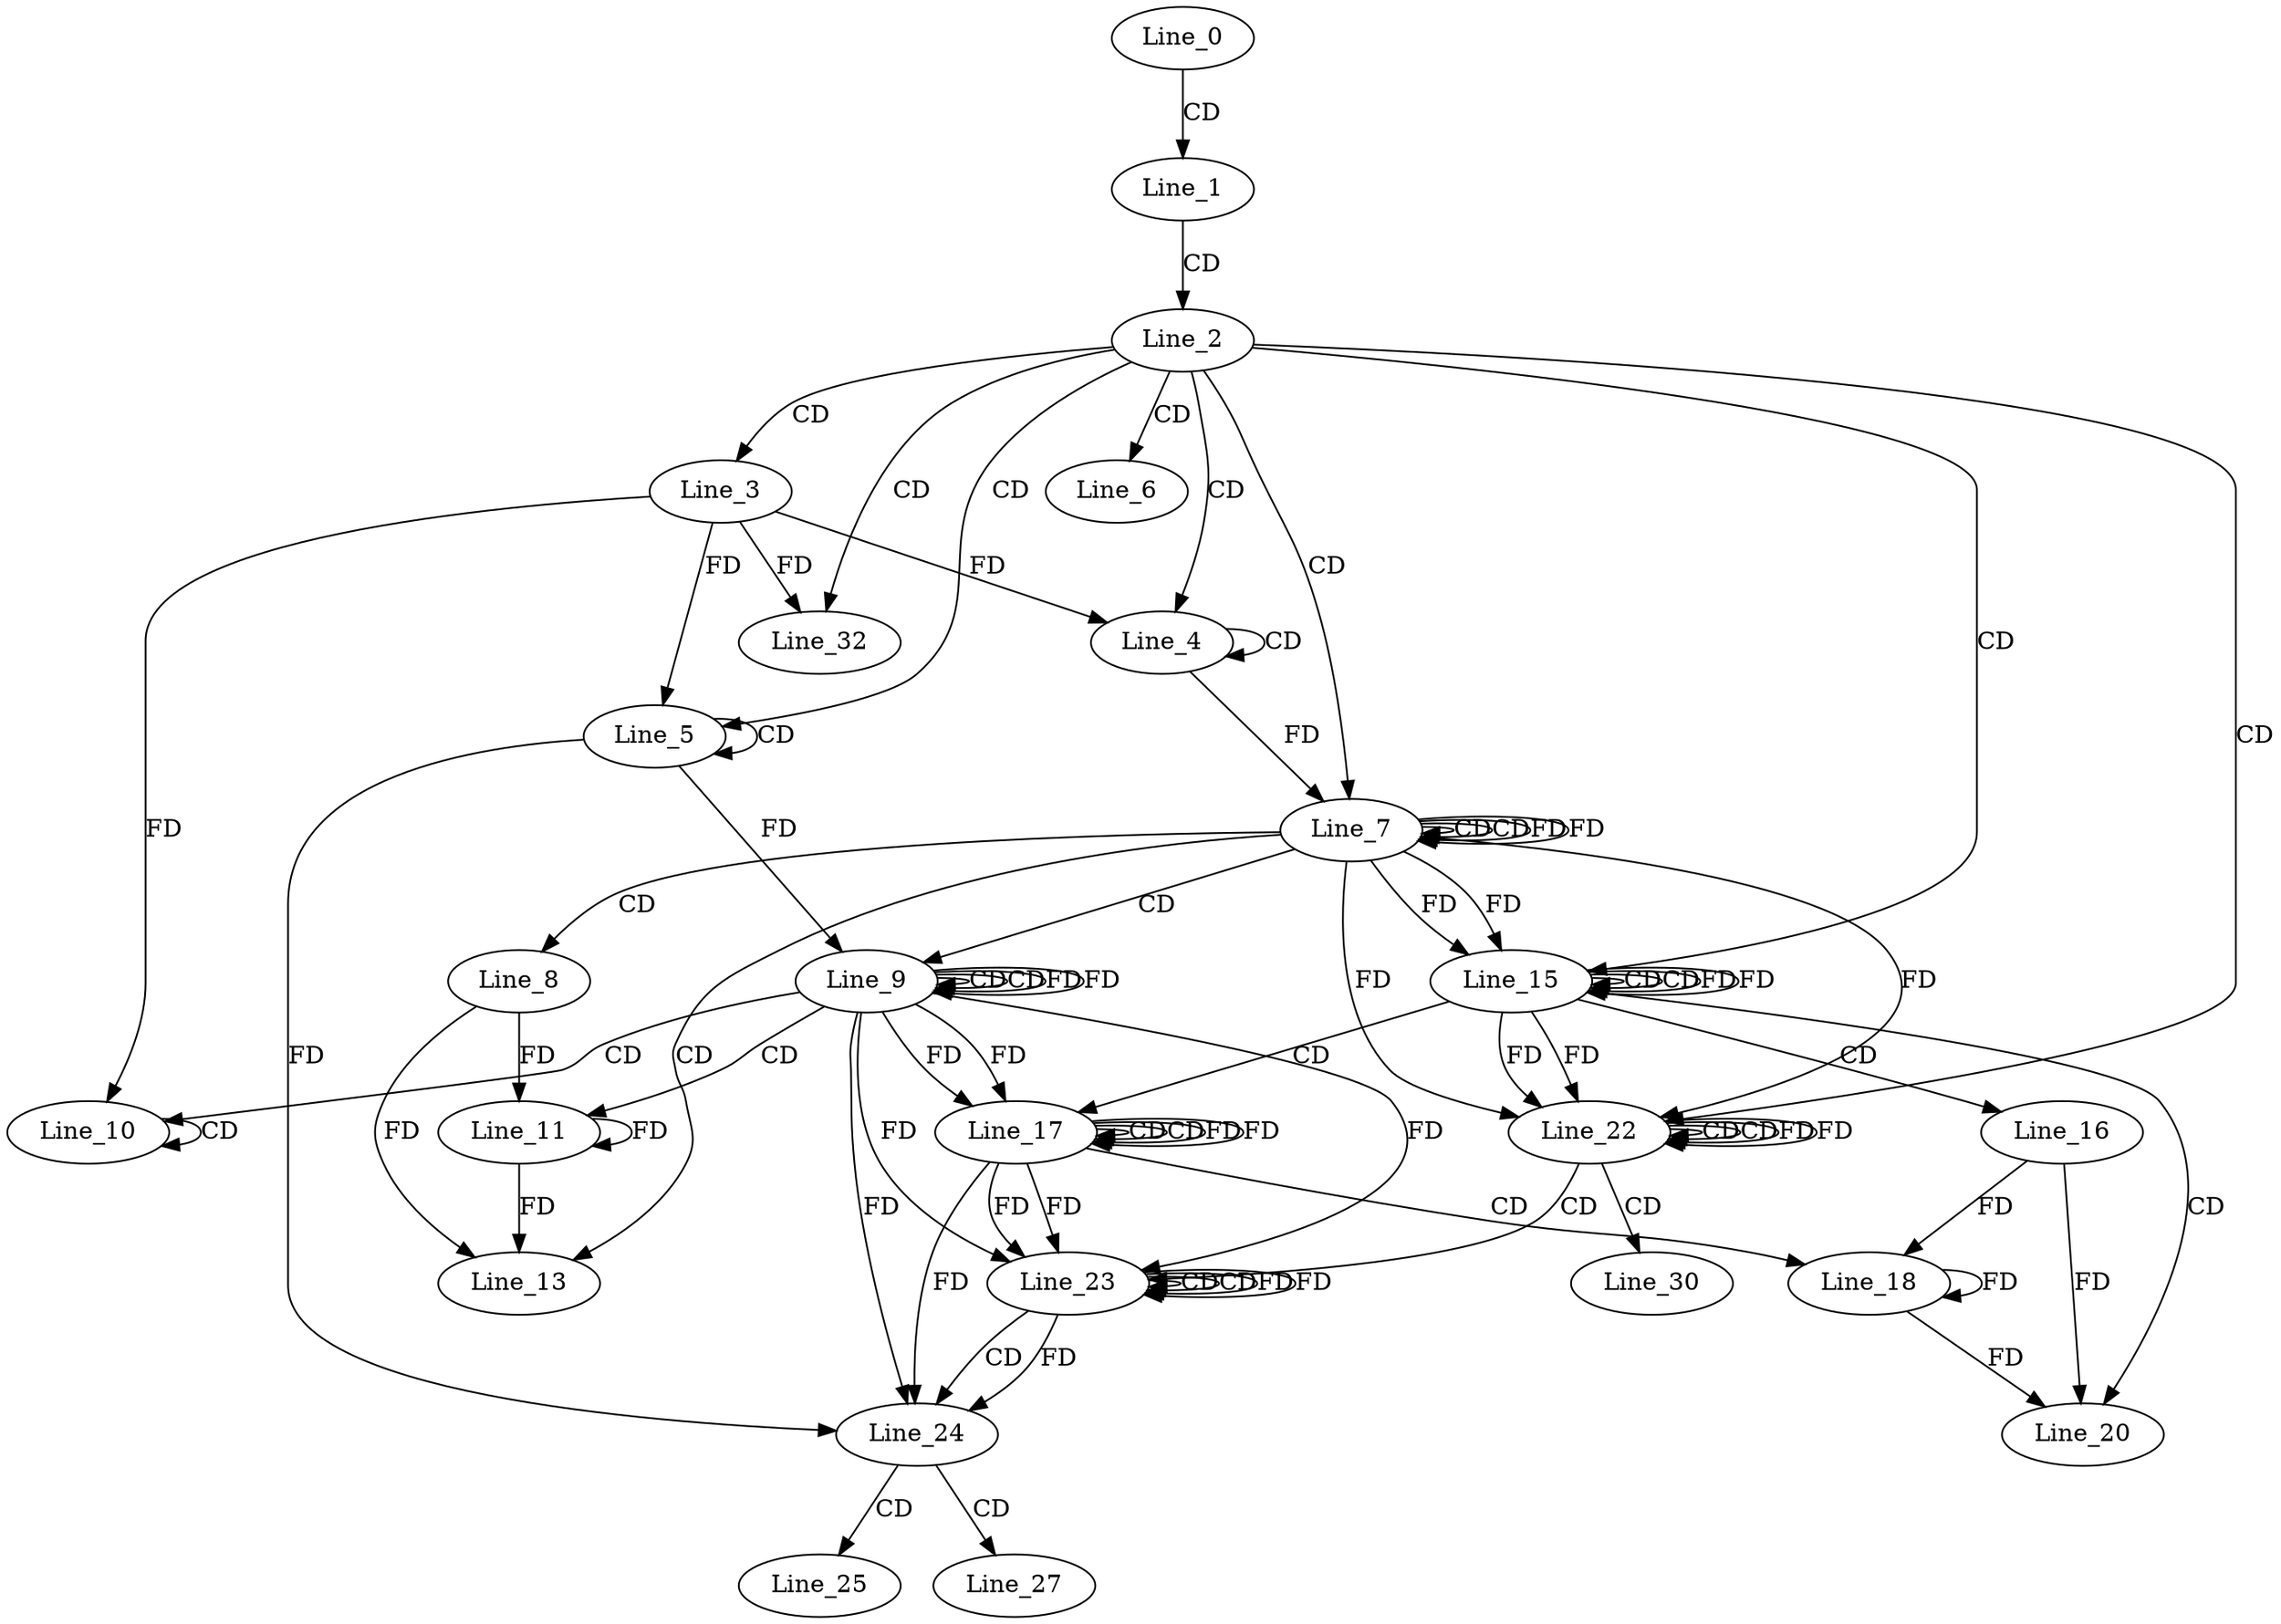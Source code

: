 digraph G {
  Line_0;
  Line_1;
  Line_2;
  Line_3;
  Line_4;
  Line_4;
  Line_5;
  Line_5;
  Line_6;
  Line_7;
  Line_7;
  Line_7;
  Line_8;
  Line_9;
  Line_9;
  Line_9;
  Line_10;
  Line_10;
  Line_11;
  Line_13;
  Line_15;
  Line_15;
  Line_15;
  Line_16;
  Line_17;
  Line_17;
  Line_17;
  Line_18;
  Line_20;
  Line_22;
  Line_22;
  Line_22;
  Line_23;
  Line_23;
  Line_23;
  Line_24;
  Line_25;
  Line_27;
  Line_30;
  Line_32;
  Line_0 -> Line_1 [ label="CD" ];
  Line_1 -> Line_2 [ label="CD" ];
  Line_2 -> Line_3 [ label="CD" ];
  Line_2 -> Line_4 [ label="CD" ];
  Line_4 -> Line_4 [ label="CD" ];
  Line_3 -> Line_4 [ label="FD" ];
  Line_2 -> Line_5 [ label="CD" ];
  Line_5 -> Line_5 [ label="CD" ];
  Line_3 -> Line_5 [ label="FD" ];
  Line_2 -> Line_6 [ label="CD" ];
  Line_2 -> Line_7 [ label="CD" ];
  Line_7 -> Line_7 [ label="CD" ];
  Line_4 -> Line_7 [ label="FD" ];
  Line_7 -> Line_7 [ label="CD" ];
  Line_7 -> Line_7 [ label="FD" ];
  Line_7 -> Line_8 [ label="CD" ];
  Line_7 -> Line_9 [ label="CD" ];
  Line_9 -> Line_9 [ label="CD" ];
  Line_5 -> Line_9 [ label="FD" ];
  Line_9 -> Line_9 [ label="CD" ];
  Line_9 -> Line_9 [ label="FD" ];
  Line_9 -> Line_10 [ label="CD" ];
  Line_10 -> Line_10 [ label="CD" ];
  Line_3 -> Line_10 [ label="FD" ];
  Line_9 -> Line_11 [ label="CD" ];
  Line_11 -> Line_11 [ label="FD" ];
  Line_8 -> Line_11 [ label="FD" ];
  Line_7 -> Line_13 [ label="CD" ];
  Line_11 -> Line_13 [ label="FD" ];
  Line_8 -> Line_13 [ label="FD" ];
  Line_2 -> Line_15 [ label="CD" ];
  Line_15 -> Line_15 [ label="CD" ];
  Line_7 -> Line_15 [ label="FD" ];
  Line_15 -> Line_15 [ label="CD" ];
  Line_15 -> Line_15 [ label="FD" ];
  Line_7 -> Line_15 [ label="FD" ];
  Line_15 -> Line_16 [ label="CD" ];
  Line_15 -> Line_17 [ label="CD" ];
  Line_17 -> Line_17 [ label="CD" ];
  Line_9 -> Line_17 [ label="FD" ];
  Line_17 -> Line_17 [ label="CD" ];
  Line_17 -> Line_17 [ label="FD" ];
  Line_9 -> Line_17 [ label="FD" ];
  Line_17 -> Line_18 [ label="CD" ];
  Line_18 -> Line_18 [ label="FD" ];
  Line_16 -> Line_18 [ label="FD" ];
  Line_15 -> Line_20 [ label="CD" ];
  Line_18 -> Line_20 [ label="FD" ];
  Line_16 -> Line_20 [ label="FD" ];
  Line_2 -> Line_22 [ label="CD" ];
  Line_22 -> Line_22 [ label="CD" ];
  Line_15 -> Line_22 [ label="FD" ];
  Line_7 -> Line_22 [ label="FD" ];
  Line_22 -> Line_22 [ label="CD" ];
  Line_22 -> Line_22 [ label="FD" ];
  Line_15 -> Line_22 [ label="FD" ];
  Line_7 -> Line_22 [ label="FD" ];
  Line_22 -> Line_23 [ label="CD" ];
  Line_23 -> Line_23 [ label="CD" ];
  Line_17 -> Line_23 [ label="FD" ];
  Line_9 -> Line_23 [ label="FD" ];
  Line_23 -> Line_23 [ label="CD" ];
  Line_23 -> Line_23 [ label="FD" ];
  Line_17 -> Line_23 [ label="FD" ];
  Line_9 -> Line_23 [ label="FD" ];
  Line_23 -> Line_24 [ label="CD" ];
  Line_23 -> Line_24 [ label="FD" ];
  Line_17 -> Line_24 [ label="FD" ];
  Line_9 -> Line_24 [ label="FD" ];
  Line_5 -> Line_24 [ label="FD" ];
  Line_24 -> Line_25 [ label="CD" ];
  Line_24 -> Line_27 [ label="CD" ];
  Line_22 -> Line_30 [ label="CD" ];
  Line_2 -> Line_32 [ label="CD" ];
  Line_3 -> Line_32 [ label="FD" ];
  Line_7 -> Line_7 [ label="FD" ];
  Line_9 -> Line_9 [ label="FD" ];
  Line_15 -> Line_15 [ label="FD" ];
  Line_17 -> Line_17 [ label="FD" ];
  Line_22 -> Line_22 [ label="FD" ];
  Line_23 -> Line_23 [ label="FD" ];
}
